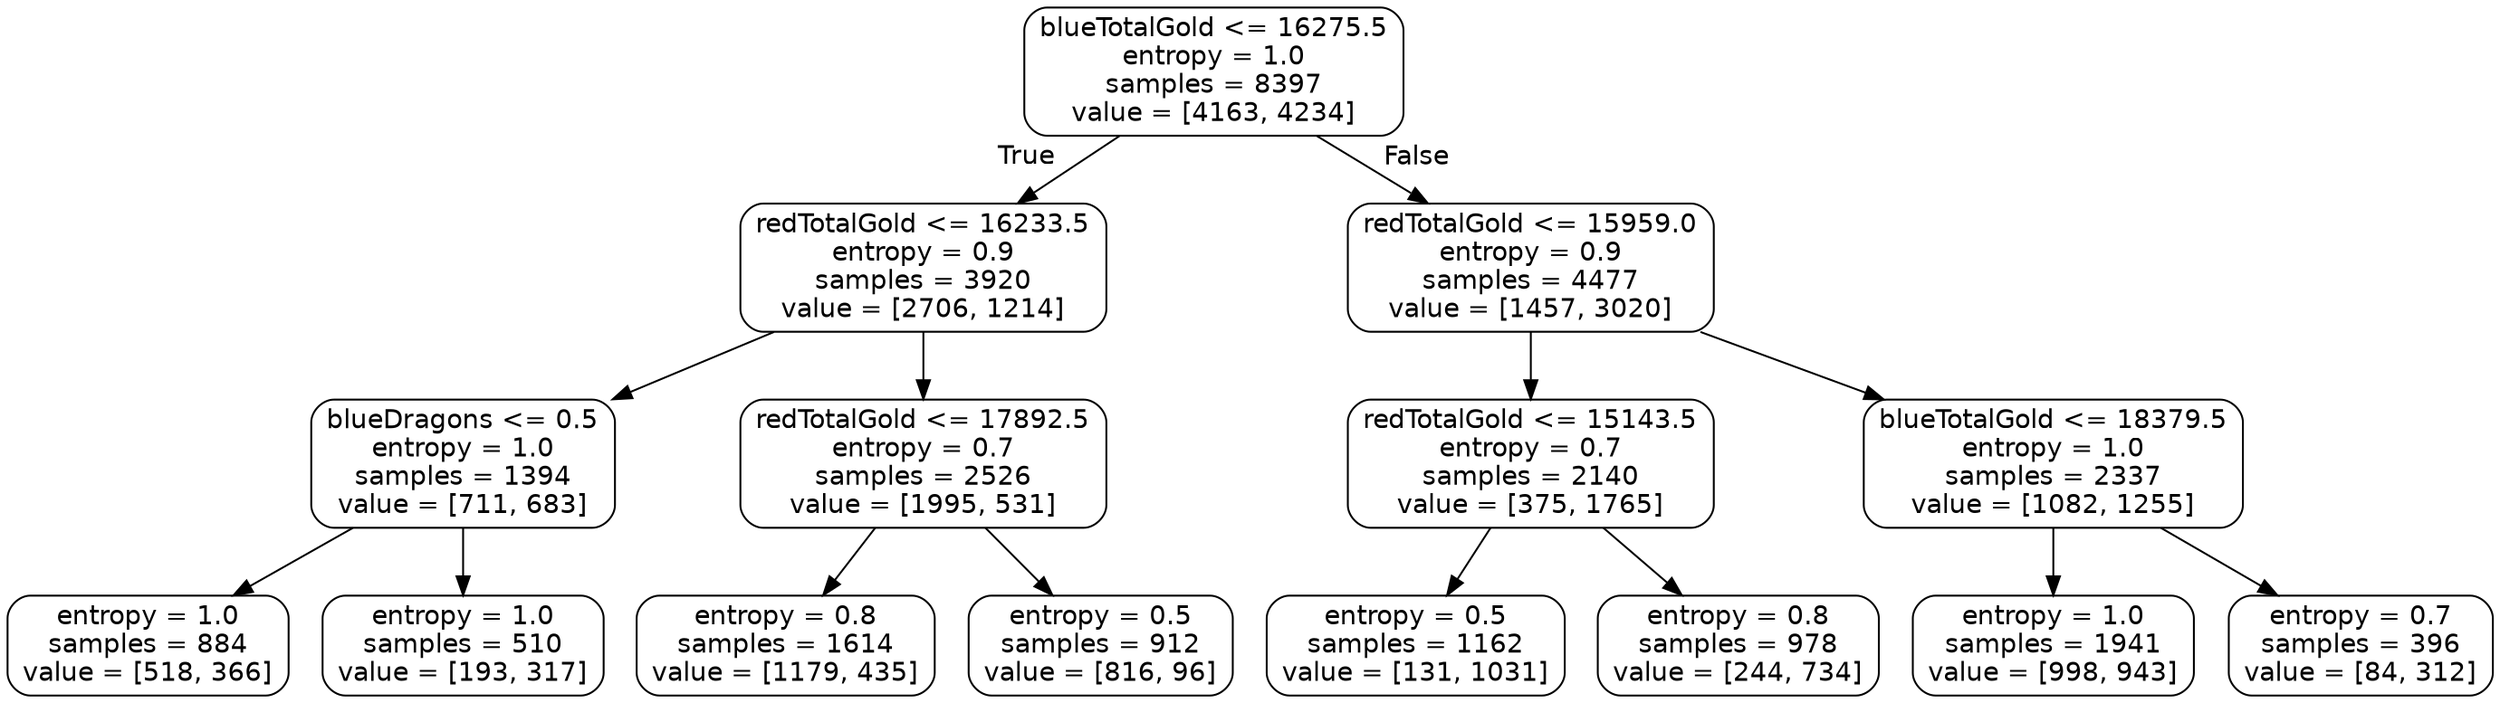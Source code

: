 digraph Tree {
node [shape=box, style="rounded", color="black", fontname="helvetica"] ;
edge [fontname="helvetica"] ;
0 [label="blueTotalGold <= 16275.5\nentropy = 1.0\nsamples = 8397\nvalue = [4163, 4234]"] ;
1 [label="redTotalGold <= 16233.5\nentropy = 0.9\nsamples = 3920\nvalue = [2706, 1214]"] ;
0 -> 1 [labeldistance=2.5, labelangle=45, headlabel="True"] ;
2 [label="blueDragons <= 0.5\nentropy = 1.0\nsamples = 1394\nvalue = [711, 683]"] ;
1 -> 2 ;
3 [label="entropy = 1.0\nsamples = 884\nvalue = [518, 366]"] ;
2 -> 3 ;
4 [label="entropy = 1.0\nsamples = 510\nvalue = [193, 317]"] ;
2 -> 4 ;
5 [label="redTotalGold <= 17892.5\nentropy = 0.7\nsamples = 2526\nvalue = [1995, 531]"] ;
1 -> 5 ;
6 [label="entropy = 0.8\nsamples = 1614\nvalue = [1179, 435]"] ;
5 -> 6 ;
7 [label="entropy = 0.5\nsamples = 912\nvalue = [816, 96]"] ;
5 -> 7 ;
8 [label="redTotalGold <= 15959.0\nentropy = 0.9\nsamples = 4477\nvalue = [1457, 3020]"] ;
0 -> 8 [labeldistance=2.5, labelangle=-45, headlabel="False"] ;
9 [label="redTotalGold <= 15143.5\nentropy = 0.7\nsamples = 2140\nvalue = [375, 1765]"] ;
8 -> 9 ;
10 [label="entropy = 0.5\nsamples = 1162\nvalue = [131, 1031]"] ;
9 -> 10 ;
11 [label="entropy = 0.8\nsamples = 978\nvalue = [244, 734]"] ;
9 -> 11 ;
12 [label="blueTotalGold <= 18379.5\nentropy = 1.0\nsamples = 2337\nvalue = [1082, 1255]"] ;
8 -> 12 ;
13 [label="entropy = 1.0\nsamples = 1941\nvalue = [998, 943]"] ;
12 -> 13 ;
14 [label="entropy = 0.7\nsamples = 396\nvalue = [84, 312]"] ;
12 -> 14 ;
}